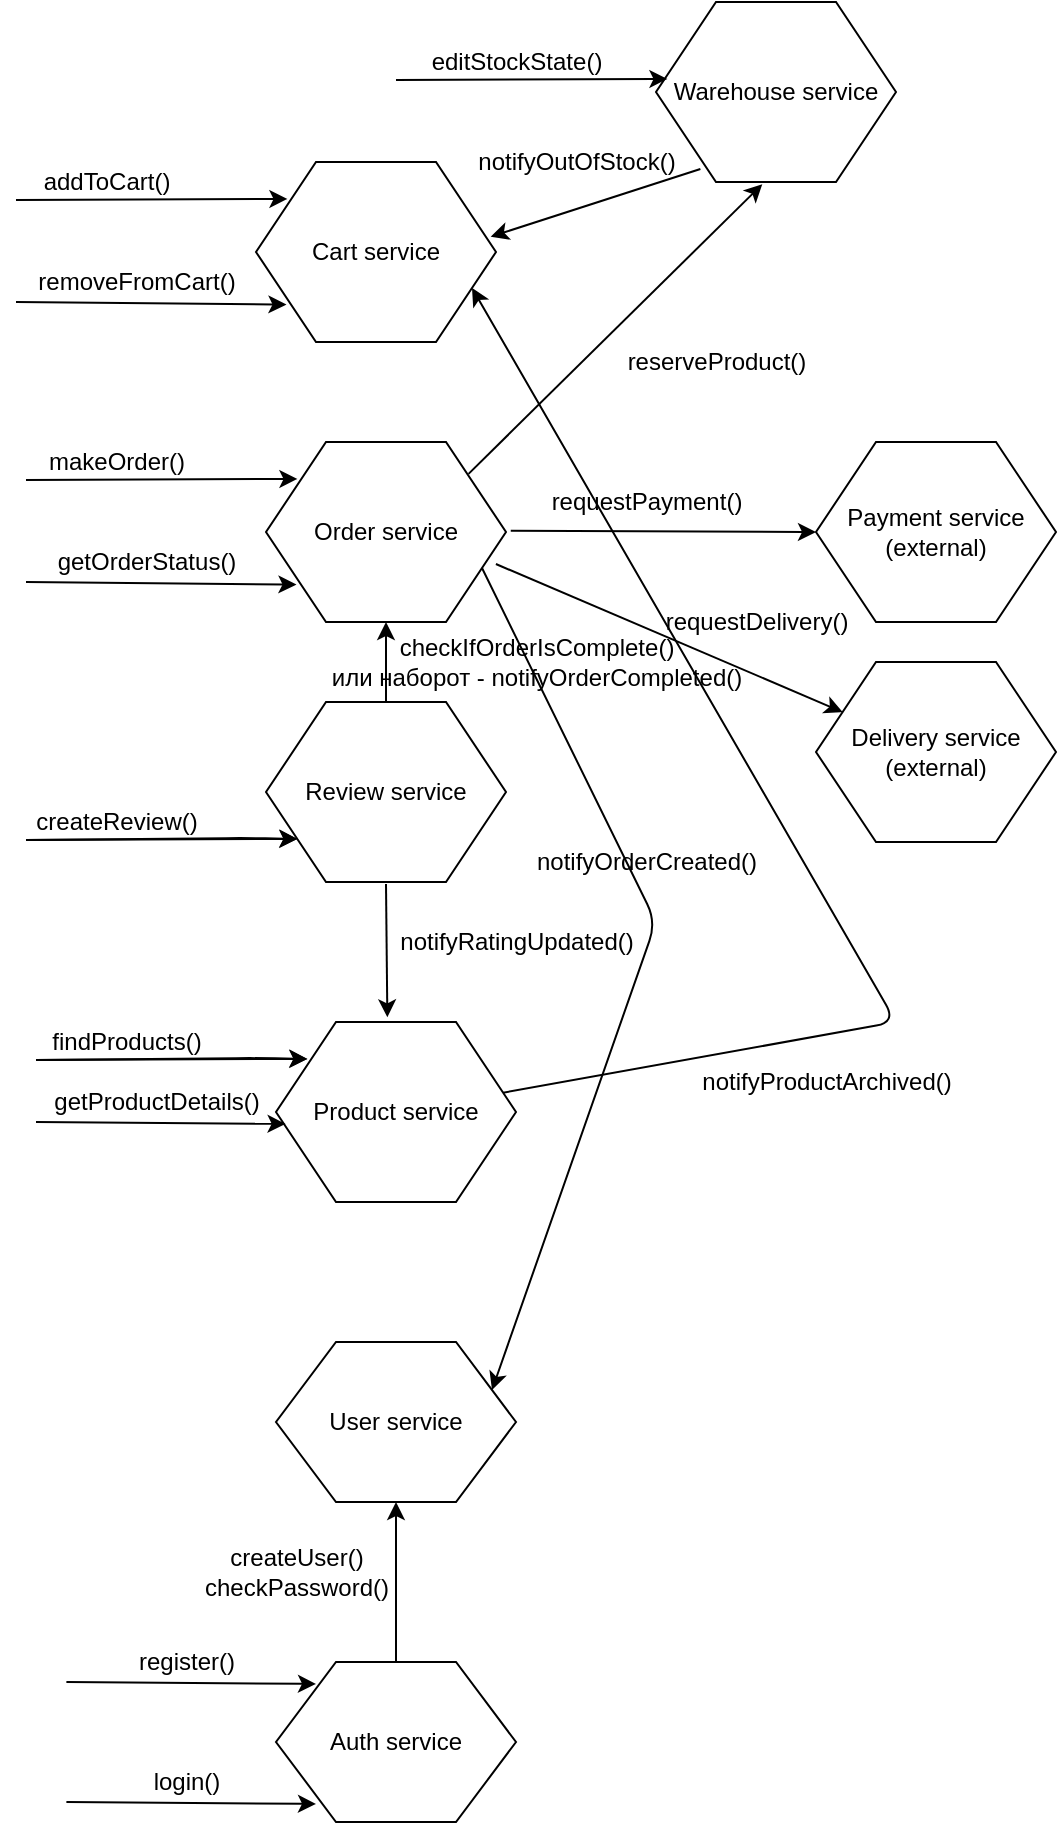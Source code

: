 <mxfile version="13.4.2" type="device"><diagram id="NBs6JG56p404oBcRMBIu" name="Page-1"><mxGraphModel dx="1426" dy="931" grid="1" gridSize="10" guides="1" tooltips="1" connect="1" arrows="1" fold="1" page="1" pageScale="1" pageWidth="827" pageHeight="1169" math="0" shadow="0"><root><mxCell id="0"/><mxCell id="1" parent="0"/><mxCell id="h8459kYzFSj-O1m1YS73-1" value="Product service" style="shape=hexagon;perimeter=hexagonPerimeter2;whiteSpace=wrap;html=1;" parent="1" vertex="1"><mxGeometry x="150" y="530" width="120" height="90" as="geometry"/></mxCell><mxCell id="h8459kYzFSj-O1m1YS73-2" value="" style="endArrow=classic;html=1;entryX=0.131;entryY=0.205;entryDx=0;entryDy=0;entryPerimeter=0;" parent="1" target="h8459kYzFSj-O1m1YS73-1" edge="1"><mxGeometry width="50" height="50" relative="1" as="geometry"><mxPoint x="30" y="549" as="sourcePoint"/><mxPoint x="160" y="549" as="targetPoint"/></mxGeometry></mxCell><mxCell id="2" value="findProducts()" style="text;html=1;align=center;verticalAlign=middle;resizable=0;points=[];autosize=1;" parent="1" vertex="1"><mxGeometry x="30" y="530" width="90" height="20" as="geometry"/></mxCell><mxCell id="h8459kYzFSj-O1m1YS73-4" value="" style="endArrow=classic;html=1;entryX=0.04;entryY=0.566;entryDx=0;entryDy=0;entryPerimeter=0;" parent="1" target="h8459kYzFSj-O1m1YS73-1" edge="1"><mxGeometry width="50" height="50" relative="1" as="geometry"><mxPoint x="30" y="580" as="sourcePoint"/><mxPoint x="165.24" y="581.28" as="targetPoint"/></mxGeometry></mxCell><mxCell id="h8459kYzFSj-O1m1YS73-5" value="getProductDetails()" style="text;html=1;align=center;verticalAlign=middle;resizable=0;points=[];autosize=1;" parent="1" vertex="1"><mxGeometry x="30" y="560" width="120" height="20" as="geometry"/></mxCell><mxCell id="h8459kYzFSj-O1m1YS73-6" value="Cart service" style="shape=hexagon;perimeter=hexagonPerimeter2;whiteSpace=wrap;html=1;" parent="1" vertex="1"><mxGeometry x="140" y="100" width="120" height="90" as="geometry"/></mxCell><mxCell id="h8459kYzFSj-O1m1YS73-9" value="" style="endArrow=classic;html=1;entryX=0.131;entryY=0.205;entryDx=0;entryDy=0;entryPerimeter=0;" parent="1" edge="1"><mxGeometry width="50" height="50" relative="1" as="geometry"><mxPoint x="20" y="119" as="sourcePoint"/><mxPoint x="155.72" y="118.45" as="targetPoint"/></mxGeometry></mxCell><mxCell id="h8459kYzFSj-O1m1YS73-10" value="addToCart()" style="text;html=1;align=center;verticalAlign=middle;resizable=0;points=[];autosize=1;" parent="1" vertex="1"><mxGeometry x="25" y="100" width="80" height="20" as="geometry"/></mxCell><mxCell id="h8459kYzFSj-O1m1YS73-11" value="" style="endArrow=classic;html=1;entryX=0.127;entryY=0.792;entryDx=0;entryDy=0;entryPerimeter=0;" parent="1" edge="1"><mxGeometry width="50" height="50" relative="1" as="geometry"><mxPoint x="20" y="170.0" as="sourcePoint"/><mxPoint x="155.24" y="171.28" as="targetPoint"/></mxGeometry></mxCell><mxCell id="h8459kYzFSj-O1m1YS73-12" value="removeFromCart()" style="text;html=1;align=center;verticalAlign=middle;resizable=0;points=[];autosize=1;" parent="1" vertex="1"><mxGeometry x="25" y="150" width="110" height="20" as="geometry"/></mxCell><mxCell id="h8459kYzFSj-O1m1YS73-13" value="Warehouse service" style="shape=hexagon;perimeter=hexagonPerimeter2;whiteSpace=wrap;html=1;" parent="1" vertex="1"><mxGeometry x="340" y="20" width="120" height="90" as="geometry"/></mxCell><mxCell id="h8459kYzFSj-O1m1YS73-14" value="" style="endArrow=classic;html=1;entryX=0.131;entryY=0.205;entryDx=0;entryDy=0;entryPerimeter=0;" parent="1" edge="1"><mxGeometry width="50" height="50" relative="1" as="geometry"><mxPoint x="210" y="59.0" as="sourcePoint"/><mxPoint x="345.72" y="58.45" as="targetPoint"/></mxGeometry></mxCell><mxCell id="h8459kYzFSj-O1m1YS73-15" value="editStockState()" style="text;html=1;align=center;verticalAlign=middle;resizable=0;points=[];autosize=1;" parent="1" vertex="1"><mxGeometry x="220" y="40" width="100" height="20" as="geometry"/></mxCell><mxCell id="h8459kYzFSj-O1m1YS73-16" value="" style="endArrow=classic;html=1;entryX=0.978;entryY=0.415;entryDx=0;entryDy=0;entryPerimeter=0;exitX=0.185;exitY=0.928;exitDx=0;exitDy=0;exitPerimeter=0;" parent="1" source="h8459kYzFSj-O1m1YS73-13" target="h8459kYzFSj-O1m1YS73-6" edge="1"><mxGeometry width="50" height="50" relative="1" as="geometry"><mxPoint x="200" y="90" as="sourcePoint"/><mxPoint x="335.24" y="91.28" as="targetPoint"/></mxGeometry></mxCell><mxCell id="h8459kYzFSj-O1m1YS73-17" value="notifyOutOfStock()" style="text;html=1;align=center;verticalAlign=middle;resizable=0;points=[];autosize=1;" parent="1" vertex="1"><mxGeometry x="245" y="90" width="110" height="20" as="geometry"/></mxCell><mxCell id="h8459kYzFSj-O1m1YS73-18" value="Order service" style="shape=hexagon;perimeter=hexagonPerimeter2;whiteSpace=wrap;html=1;" parent="1" vertex="1"><mxGeometry x="145" y="240" width="120" height="90" as="geometry"/></mxCell><mxCell id="h8459kYzFSj-O1m1YS73-19" value="" style="endArrow=classic;html=1;entryX=0.131;entryY=0.205;entryDx=0;entryDy=0;entryPerimeter=0;" parent="1" target="h8459kYzFSj-O1m1YS73-18" edge="1"><mxGeometry width="50" height="50" relative="1" as="geometry"><mxPoint x="25" y="259" as="sourcePoint"/><mxPoint x="155" y="259" as="targetPoint"/></mxGeometry></mxCell><mxCell id="h8459kYzFSj-O1m1YS73-20" value="makeOrder()" style="text;html=1;align=center;verticalAlign=middle;resizable=0;points=[];autosize=1;" parent="1" vertex="1"><mxGeometry x="30" y="240" width="80" height="20" as="geometry"/></mxCell><mxCell id="h8459kYzFSj-O1m1YS73-21" value="" style="endArrow=classic;html=1;entryX=0.127;entryY=0.792;entryDx=0;entryDy=0;entryPerimeter=0;" parent="1" target="h8459kYzFSj-O1m1YS73-18" edge="1"><mxGeometry width="50" height="50" relative="1" as="geometry"><mxPoint x="25" y="310.0" as="sourcePoint"/><mxPoint x="125" y="310" as="targetPoint"/></mxGeometry></mxCell><mxCell id="h8459kYzFSj-O1m1YS73-22" value="getOrderStatus()" style="text;html=1;align=center;verticalAlign=middle;resizable=0;points=[];autosize=1;" parent="1" vertex="1"><mxGeometry x="35" y="290" width="100" height="20" as="geometry"/></mxCell><mxCell id="h8459kYzFSj-O1m1YS73-23" value="Payment service (external)" style="shape=hexagon;perimeter=hexagonPerimeter2;whiteSpace=wrap;html=1;" parent="1" vertex="1"><mxGeometry x="420" y="240" width="120" height="90" as="geometry"/></mxCell><mxCell id="h8459kYzFSj-O1m1YS73-24" value="" style="endArrow=classic;html=1;entryX=0;entryY=0.5;entryDx=0;entryDy=0;" parent="1" target="h8459kYzFSj-O1m1YS73-23" edge="1"><mxGeometry width="50" height="50" relative="1" as="geometry"><mxPoint x="267.38" y="284.36" as="sourcePoint"/><mxPoint x="402.62" y="285.64" as="targetPoint"/></mxGeometry></mxCell><mxCell id="h8459kYzFSj-O1m1YS73-25" value="requestPayment()" style="text;html=1;align=center;verticalAlign=middle;resizable=0;points=[];autosize=1;" parent="1" vertex="1"><mxGeometry x="280" y="260" width="110" height="20" as="geometry"/></mxCell><mxCell id="h8459kYzFSj-O1m1YS73-27" value="" style="endArrow=classic;html=1;entryX=0.131;entryY=0.205;entryDx=0;entryDy=0;entryPerimeter=0;" parent="1" target="h8459kYzFSj-O1m1YS73-1" edge="1"><mxGeometry width="50" height="50" relative="1" as="geometry"><mxPoint x="30" y="549" as="sourcePoint"/><mxPoint x="165.72" y="548.45" as="targetPoint"/><Array as="points"><mxPoint x="140" y="548"/></Array></mxGeometry></mxCell><mxCell id="h8459kYzFSj-O1m1YS73-28" value="" style="endArrow=classic;html=1;entryX=0.131;entryY=0.205;entryDx=0;entryDy=0;entryPerimeter=0;" parent="1" edge="1"><mxGeometry width="50" height="50" relative="1" as="geometry"><mxPoint x="25" y="439" as="sourcePoint"/><mxPoint x="160.72" y="438.45" as="targetPoint"/></mxGeometry></mxCell><mxCell id="h8459kYzFSj-O1m1YS73-29" value="createReview()" style="text;html=1;align=center;verticalAlign=middle;resizable=0;points=[];autosize=1;" parent="1" vertex="1"><mxGeometry x="20" y="420" width="100" height="20" as="geometry"/></mxCell><mxCell id="h8459kYzFSj-O1m1YS73-30" value="" style="endArrow=classic;html=1;entryX=0.131;entryY=0.205;entryDx=0;entryDy=0;entryPerimeter=0;" parent="1" edge="1"><mxGeometry width="50" height="50" relative="1" as="geometry"><mxPoint x="25" y="439" as="sourcePoint"/><mxPoint x="160.72" y="438.45" as="targetPoint"/><Array as="points"><mxPoint x="135" y="438"/></Array></mxGeometry></mxCell><mxCell id="h8459kYzFSj-O1m1YS73-31" value="Review service" style="shape=hexagon;perimeter=hexagonPerimeter2;whiteSpace=wrap;html=1;" parent="1" vertex="1"><mxGeometry x="145" y="370" width="120" height="90" as="geometry"/></mxCell><mxCell id="h8459kYzFSj-O1m1YS73-33" value="" style="endArrow=classic;html=1;entryX=0.464;entryY=-0.026;entryDx=0;entryDy=0;entryPerimeter=0;" parent="1" target="h8459kYzFSj-O1m1YS73-1" edge="1"><mxGeometry width="50" height="50" relative="1" as="geometry"><mxPoint x="205" y="461" as="sourcePoint"/><mxPoint x="470" y="460" as="targetPoint"/></mxGeometry></mxCell><mxCell id="h8459kYzFSj-O1m1YS73-34" value="notifyRatingUpdated()" style="text;html=1;align=center;verticalAlign=middle;resizable=0;points=[];autosize=1;" parent="1" vertex="1"><mxGeometry x="205" y="480" width="130" height="20" as="geometry"/></mxCell><mxCell id="h8459kYzFSj-O1m1YS73-35" value="" style="endArrow=classic;html=1;exitX=0.5;exitY=0;exitDx=0;exitDy=0;entryX=0.5;entryY=1;entryDx=0;entryDy=0;" parent="1" source="h8459kYzFSj-O1m1YS73-31" target="h8459kYzFSj-O1m1YS73-18" edge="1"><mxGeometry width="50" height="50" relative="1" as="geometry"><mxPoint x="300" y="350" as="sourcePoint"/><mxPoint x="350" y="300" as="targetPoint"/></mxGeometry></mxCell><mxCell id="h8459kYzFSj-O1m1YS73-36" value="&lt;div&gt;checkIfOrderIsComplete()&lt;/div&gt;&lt;div&gt;или наборот - notifyOrderCompleted()&lt;br&gt;&lt;/div&gt;" style="text;html=1;align=center;verticalAlign=middle;resizable=0;points=[];autosize=1;" parent="1" vertex="1"><mxGeometry x="170" y="335" width="220" height="30" as="geometry"/></mxCell><mxCell id="h8459kYzFSj-O1m1YS73-37" value="" style="endArrow=classic;html=1;entryX=0.443;entryY=1.012;entryDx=0;entryDy=0;entryPerimeter=0;exitX=0.844;exitY=0.177;exitDx=0;exitDy=0;exitPerimeter=0;" parent="1" source="h8459kYzFSj-O1m1YS73-18" target="h8459kYzFSj-O1m1YS73-13" edge="1"><mxGeometry width="50" height="50" relative="1" as="geometry"><mxPoint x="310" y="250" as="sourcePoint"/><mxPoint x="410" y="120" as="targetPoint"/></mxGeometry></mxCell><mxCell id="h8459kYzFSj-O1m1YS73-38" value="reserveProduct()" style="text;html=1;align=center;verticalAlign=middle;resizable=0;points=[];autosize=1;" parent="1" vertex="1"><mxGeometry x="320" y="190" width="100" height="20" as="geometry"/></mxCell><mxCell id="h8459kYzFSj-O1m1YS73-39" value="" style="endArrow=classic;html=1;entryX=1;entryY=0.75;entryDx=0;entryDy=0;" parent="1" source="h8459kYzFSj-O1m1YS73-1" target="h8459kYzFSj-O1m1YS73-6" edge="1"><mxGeometry width="50" height="50" relative="1" as="geometry"><mxPoint x="350" y="560" as="sourcePoint"/><mxPoint x="400" y="510" as="targetPoint"/><Array as="points"><mxPoint x="460" y="530"/></Array></mxGeometry></mxCell><mxCell id="h8459kYzFSj-O1m1YS73-40" value="notifyProductArchived()" style="text;html=1;align=center;verticalAlign=middle;resizable=0;points=[];autosize=1;" parent="1" vertex="1"><mxGeometry x="355" y="550" width="140" height="20" as="geometry"/></mxCell><mxCell id="TO0Swi33_rNfOiQyRS7Q-2" value="User service" style="shape=hexagon;perimeter=hexagonPerimeter2;whiteSpace=wrap;html=1;" vertex="1" parent="1"><mxGeometry x="150" y="690" width="120" height="80" as="geometry"/></mxCell><mxCell id="TO0Swi33_rNfOiQyRS7Q-3" value="Auth service" style="shape=hexagon;perimeter=hexagonPerimeter2;whiteSpace=wrap;html=1;" vertex="1" parent="1"><mxGeometry x="150" y="850" width="120" height="80" as="geometry"/></mxCell><mxCell id="TO0Swi33_rNfOiQyRS7Q-4" value="" style="endArrow=classic;html=1;entryX=0.04;entryY=0.566;entryDx=0;entryDy=0;entryPerimeter=0;" edge="1" parent="1"><mxGeometry width="50" height="50" relative="1" as="geometry"><mxPoint x="45.2" y="860" as="sourcePoint"/><mxPoint x="170.0" y="860.94" as="targetPoint"/></mxGeometry></mxCell><mxCell id="TO0Swi33_rNfOiQyRS7Q-5" value="register()" style="text;html=1;align=center;verticalAlign=middle;resizable=0;points=[];autosize=1;" vertex="1" parent="1"><mxGeometry x="75.2" y="840" width="60" height="20" as="geometry"/></mxCell><mxCell id="TO0Swi33_rNfOiQyRS7Q-6" value="" style="endArrow=classic;html=1;entryX=0.04;entryY=0.566;entryDx=0;entryDy=0;entryPerimeter=0;" edge="1" parent="1"><mxGeometry width="50" height="50" relative="1" as="geometry"><mxPoint x="45.2" y="920" as="sourcePoint"/><mxPoint x="170" y="920.94" as="targetPoint"/></mxGeometry></mxCell><mxCell id="TO0Swi33_rNfOiQyRS7Q-7" value="login()" style="text;html=1;align=center;verticalAlign=middle;resizable=0;points=[];autosize=1;" vertex="1" parent="1"><mxGeometry x="80.2" y="900" width="50" height="20" as="geometry"/></mxCell><mxCell id="TO0Swi33_rNfOiQyRS7Q-8" value="" style="endArrow=classic;html=1;entryX=0.5;entryY=1;entryDx=0;entryDy=0;exitX=0.5;exitY=0;exitDx=0;exitDy=0;" edge="1" parent="1" source="TO0Swi33_rNfOiQyRS7Q-3" target="TO0Swi33_rNfOiQyRS7Q-2"><mxGeometry width="50" height="50" relative="1" as="geometry"><mxPoint x="230" y="850" as="sourcePoint"/><mxPoint x="280" y="800" as="targetPoint"/></mxGeometry></mxCell><mxCell id="TO0Swi33_rNfOiQyRS7Q-9" value="&lt;div&gt;createUser()&lt;/div&gt;&lt;div&gt;checkPassword()&lt;br&gt;&lt;/div&gt;" style="text;html=1;align=center;verticalAlign=middle;resizable=0;points=[];autosize=1;" vertex="1" parent="1"><mxGeometry x="105" y="790" width="110" height="30" as="geometry"/></mxCell><mxCell id="TO0Swi33_rNfOiQyRS7Q-10" value="" style="endArrow=classic;html=1;exitX=1;exitY=0.75;exitDx=0;exitDy=0;entryX=1;entryY=0.25;entryDx=0;entryDy=0;" edge="1" parent="1" source="h8459kYzFSj-O1m1YS73-18" target="TO0Swi33_rNfOiQyRS7Q-2"><mxGeometry width="50" height="50" relative="1" as="geometry"><mxPoint x="340" y="700" as="sourcePoint"/><mxPoint x="390" y="650" as="targetPoint"/><Array as="points"><mxPoint x="340" y="480"/></Array></mxGeometry></mxCell><mxCell id="TO0Swi33_rNfOiQyRS7Q-11" value="notifyOrderCreated()" style="text;html=1;align=center;verticalAlign=middle;resizable=0;points=[];autosize=1;" vertex="1" parent="1"><mxGeometry x="270" y="440" width="130" height="20" as="geometry"/></mxCell><mxCell id="TO0Swi33_rNfOiQyRS7Q-12" value="Delivery service (external)" style="shape=hexagon;perimeter=hexagonPerimeter2;whiteSpace=wrap;html=1;" vertex="1" parent="1"><mxGeometry x="420" y="350" width="120" height="90" as="geometry"/></mxCell><mxCell id="TO0Swi33_rNfOiQyRS7Q-13" value="" style="endArrow=classic;html=1;exitX=0.958;exitY=0.678;exitDx=0;exitDy=0;exitPerimeter=0;" edge="1" parent="1" source="h8459kYzFSj-O1m1YS73-18" target="TO0Swi33_rNfOiQyRS7Q-12"><mxGeometry width="50" height="50" relative="1" as="geometry"><mxPoint x="277.38" y="294.36" as="sourcePoint"/><mxPoint x="430" y="295" as="targetPoint"/></mxGeometry></mxCell><mxCell id="TO0Swi33_rNfOiQyRS7Q-14" value="requestDelivery()" style="text;html=1;align=center;verticalAlign=middle;resizable=0;points=[];autosize=1;" vertex="1" parent="1"><mxGeometry x="335" y="320" width="110" height="20" as="geometry"/></mxCell></root></mxGraphModel></diagram></mxfile>